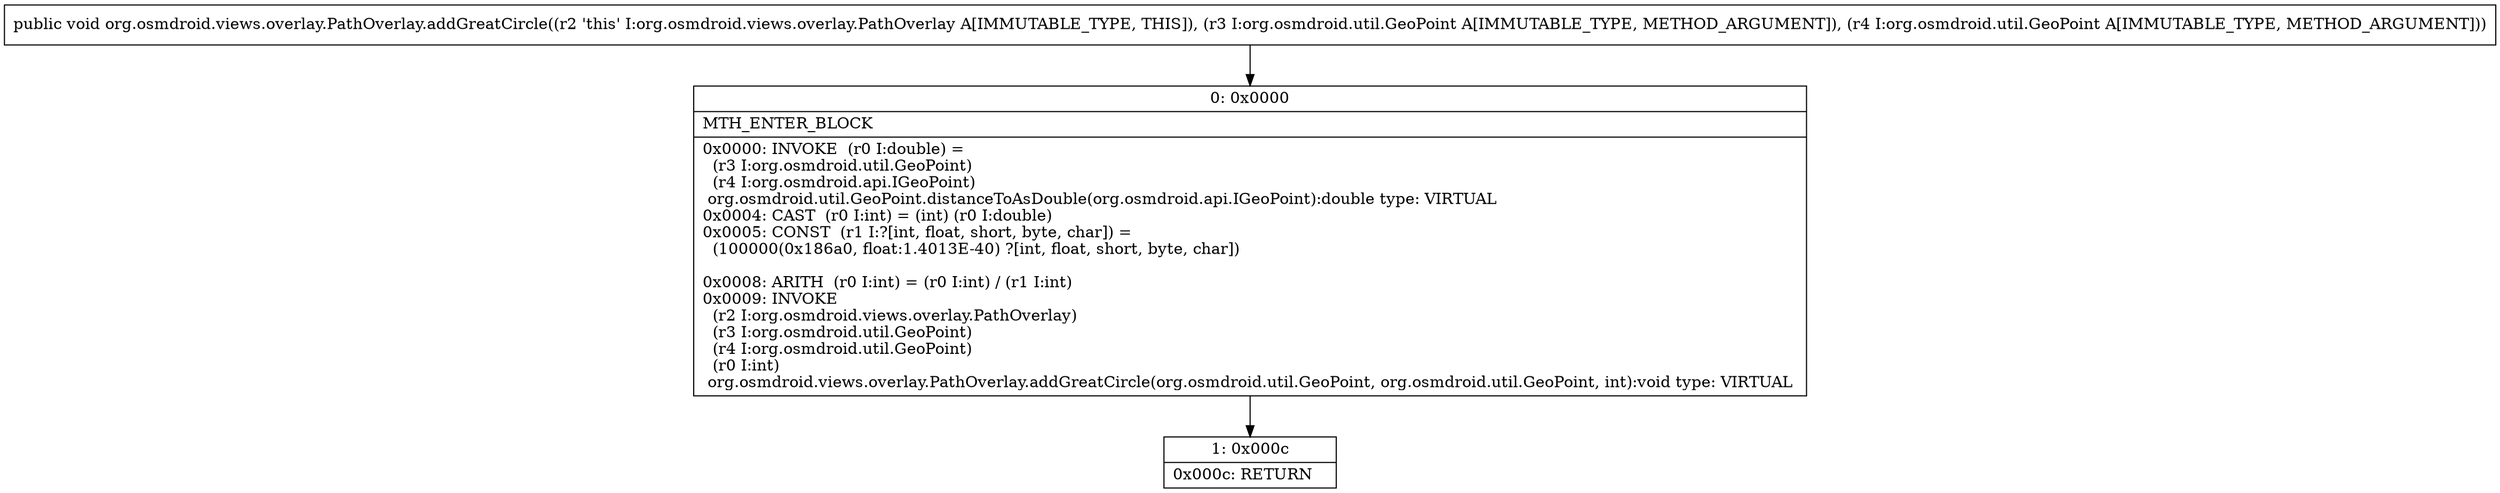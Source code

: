 digraph "CFG fororg.osmdroid.views.overlay.PathOverlay.addGreatCircle(Lorg\/osmdroid\/util\/GeoPoint;Lorg\/osmdroid\/util\/GeoPoint;)V" {
Node_0 [shape=record,label="{0\:\ 0x0000|MTH_ENTER_BLOCK\l|0x0000: INVOKE  (r0 I:double) = \l  (r3 I:org.osmdroid.util.GeoPoint)\l  (r4 I:org.osmdroid.api.IGeoPoint)\l org.osmdroid.util.GeoPoint.distanceToAsDouble(org.osmdroid.api.IGeoPoint):double type: VIRTUAL \l0x0004: CAST  (r0 I:int) = (int) (r0 I:double) \l0x0005: CONST  (r1 I:?[int, float, short, byte, char]) = \l  (100000(0x186a0, float:1.4013E\-40) ?[int, float, short, byte, char])\l \l0x0008: ARITH  (r0 I:int) = (r0 I:int) \/ (r1 I:int) \l0x0009: INVOKE  \l  (r2 I:org.osmdroid.views.overlay.PathOverlay)\l  (r3 I:org.osmdroid.util.GeoPoint)\l  (r4 I:org.osmdroid.util.GeoPoint)\l  (r0 I:int)\l org.osmdroid.views.overlay.PathOverlay.addGreatCircle(org.osmdroid.util.GeoPoint, org.osmdroid.util.GeoPoint, int):void type: VIRTUAL \l}"];
Node_1 [shape=record,label="{1\:\ 0x000c|0x000c: RETURN   \l}"];
MethodNode[shape=record,label="{public void org.osmdroid.views.overlay.PathOverlay.addGreatCircle((r2 'this' I:org.osmdroid.views.overlay.PathOverlay A[IMMUTABLE_TYPE, THIS]), (r3 I:org.osmdroid.util.GeoPoint A[IMMUTABLE_TYPE, METHOD_ARGUMENT]), (r4 I:org.osmdroid.util.GeoPoint A[IMMUTABLE_TYPE, METHOD_ARGUMENT])) }"];
MethodNode -> Node_0;
Node_0 -> Node_1;
}

